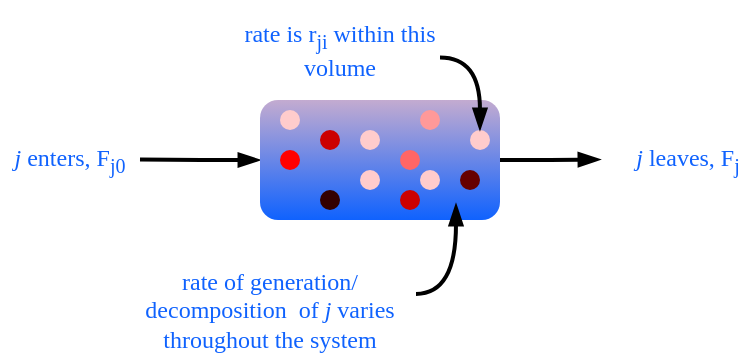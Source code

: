 <mxfile version="23.1.5" type="device">
  <diagram name="Page-1" id="hwJGP-7LeXRfqxVs9OOH">
    <mxGraphModel dx="619" dy="538" grid="1" gridSize="10" guides="1" tooltips="1" connect="1" arrows="1" fold="1" page="1" pageScale="1" pageWidth="827" pageHeight="1169" math="0" shadow="0">
      <root>
        <mxCell id="0" />
        <mxCell id="1" parent="0" />
        <mxCell id="BLTb10yyDf7amz6NVsnA-88" value="" style="group" vertex="1" connectable="0" parent="1">
          <mxGeometry x="50" y="220" width="373.5" height="180" as="geometry" />
        </mxCell>
        <mxCell id="0I1OTFyVBPVYsNICkLVj-6" style="edgeStyle=orthogonalEdgeStyle;rounded=0;orthogonalLoop=1;jettySize=auto;html=1;strokeWidth=2;endArrow=blockThin;endFill=1;exitX=1;exitY=0.5;exitDx=0;exitDy=0;" parent="BLTb10yyDf7amz6NVsnA-88" source="BLTb10yyDf7amz6NVsnA-1" edge="1">
          <mxGeometry relative="1" as="geometry">
            <mxPoint x="300" y="79.75" as="targetPoint" />
            <mxPoint x="250" y="79.75" as="sourcePoint" />
          </mxGeometry>
        </mxCell>
        <mxCell id="0I1OTFyVBPVYsNICkLVj-7" style="edgeStyle=orthogonalEdgeStyle;rounded=0;orthogonalLoop=1;jettySize=auto;html=1;startArrow=blockThin;startFill=1;endArrow=none;endFill=0;strokeWidth=2;exitX=0;exitY=0.5;exitDx=0;exitDy=0;" parent="BLTb10yyDf7amz6NVsnA-88" source="BLTb10yyDf7amz6NVsnA-1" edge="1">
          <mxGeometry relative="1" as="geometry">
            <mxPoint x="70" y="79.8" as="targetPoint" />
            <mxPoint x="130" y="79.8" as="sourcePoint" />
          </mxGeometry>
        </mxCell>
        <mxCell id="0I1OTFyVBPVYsNICkLVj-8" value="&lt;i&gt;j&amp;nbsp;&lt;/i&gt;enters, F&lt;sub&gt;j0&lt;/sub&gt;" style="text;html=1;align=center;verticalAlign=middle;whiteSpace=wrap;rounded=0;fontFamily=IBM Plex sans;fillColor=none;fontColor=#0F62FE;labelBackgroundColor=none;" parent="BLTb10yyDf7amz6NVsnA-88" vertex="1">
          <mxGeometry y="65" width="70" height="30" as="geometry" />
        </mxCell>
        <mxCell id="BLTb10yyDf7amz6NVsnA-1" value="" style="rounded=1;whiteSpace=wrap;html=1;align=center;verticalAlign=middle;fontFamily=IBM Plex sans;fontSize=12;fontColor=#FFFFFF;labelBackgroundColor=none;fillColor=#C3ABD0;gradientColor=#0F62FE;strokeWidth=2;strokeColor=none;" vertex="1" parent="BLTb10yyDf7amz6NVsnA-88">
          <mxGeometry x="130" y="50" width="120" height="60" as="geometry" />
        </mxCell>
        <mxCell id="BLTb10yyDf7amz6NVsnA-4" value="&lt;i&gt;j&lt;/i&gt; leaves, F&lt;sub&gt;j&lt;/sub&gt;" style="text;html=1;align=center;verticalAlign=middle;whiteSpace=wrap;rounded=0;fontFamily=IBM Plex sans;fontSize=12;fontColor=#0F62FE;labelBackgroundColor=none;" vertex="1" parent="BLTb10yyDf7amz6NVsnA-88">
          <mxGeometry x="313.5" y="65" width="60" height="30" as="geometry" />
        </mxCell>
        <mxCell id="BLTb10yyDf7amz6NVsnA-6" value="rate of generation/ decomposition&amp;nbsp; of&amp;nbsp;&lt;i&gt;j&lt;/i&gt;&amp;nbsp;varies throughout the system" style="text;html=1;align=center;verticalAlign=middle;whiteSpace=wrap;rounded=0;fontFamily=IBM Plex sans;fillColor=none;fontColor=#0F62FE;labelBackgroundColor=none;" vertex="1" parent="BLTb10yyDf7amz6NVsnA-88">
          <mxGeometry x="60" y="130" width="150" height="50" as="geometry" />
        </mxCell>
        <mxCell id="BLTb10yyDf7amz6NVsnA-8" value="" style="curved=1;endArrow=blockThin;html=1;rounded=0;strokeColor=default;strokeWidth=2;align=center;verticalAlign=middle;fontFamily=IBM Plex sans;fontSize=12;fontColor=#388ECC;labelBackgroundColor=none;edgeStyle=orthogonalEdgeStyle;exitX=1;exitY=0.25;exitDx=0;exitDy=0;endFill=1;" edge="1" parent="BLTb10yyDf7amz6NVsnA-88">
          <mxGeometry width="50" height="50" relative="1" as="geometry">
            <mxPoint x="208" y="147" as="sourcePoint" />
            <mxPoint x="227.994" y="102" as="targetPoint" />
            <Array as="points">
              <mxPoint x="228" y="147" />
            </Array>
          </mxGeometry>
        </mxCell>
        <mxCell id="BLTb10yyDf7amz6NVsnA-27" value="" style="ellipse;whiteSpace=wrap;html=1;aspect=fixed;rounded=0;align=center;verticalAlign=middle;fontFamily=IBM Plex sans;fontSize=12;fontColor=#388ECC;labelBackgroundColor=none;fillColor=#660000;gradientColor=none;strokeColor=none;" vertex="1" parent="BLTb10yyDf7amz6NVsnA-88">
          <mxGeometry x="230" y="85" width="10" height="10" as="geometry" />
        </mxCell>
        <mxCell id="BLTb10yyDf7amz6NVsnA-28" value="" style="ellipse;whiteSpace=wrap;html=1;aspect=fixed;rounded=0;align=center;verticalAlign=middle;fontFamily=IBM Plex sans;fontSize=12;fontColor=#388ECC;labelBackgroundColor=none;fillColor=#FF0000;gradientColor=none;strokeColor=none;" vertex="1" parent="BLTb10yyDf7amz6NVsnA-88">
          <mxGeometry x="140" y="75" width="10" height="10" as="geometry" />
        </mxCell>
        <mxCell id="BLTb10yyDf7amz6NVsnA-29" value="" style="ellipse;whiteSpace=wrap;html=1;aspect=fixed;rounded=0;align=center;verticalAlign=middle;fontFamily=IBM Plex sans;fontSize=12;fontColor=#388ECC;labelBackgroundColor=none;fillColor=#FFCCCC;gradientColor=none;strokeColor=none;" vertex="1" parent="BLTb10yyDf7amz6NVsnA-88">
          <mxGeometry x="180" y="65" width="10" height="10" as="geometry" />
        </mxCell>
        <mxCell id="BLTb10yyDf7amz6NVsnA-30" value="" style="ellipse;whiteSpace=wrap;html=1;aspect=fixed;rounded=0;align=center;verticalAlign=middle;fontFamily=IBM Plex sans;fontSize=12;fontColor=#388ECC;labelBackgroundColor=none;fillColor=#330000;gradientColor=none;strokeColor=none;" vertex="1" parent="BLTb10yyDf7amz6NVsnA-88">
          <mxGeometry x="160" y="95" width="10" height="10" as="geometry" />
        </mxCell>
        <mxCell id="BLTb10yyDf7amz6NVsnA-31" value="" style="ellipse;whiteSpace=wrap;html=1;aspect=fixed;rounded=0;align=center;verticalAlign=middle;fontFamily=IBM Plex sans;fontSize=12;fontColor=#388ECC;labelBackgroundColor=none;fillColor=#FF9999;gradientColor=none;strokeColor=none;" vertex="1" parent="BLTb10yyDf7amz6NVsnA-88">
          <mxGeometry x="210" y="55" width="10" height="10" as="geometry" />
        </mxCell>
        <mxCell id="BLTb10yyDf7amz6NVsnA-32" value="" style="ellipse;whiteSpace=wrap;html=1;aspect=fixed;rounded=0;align=center;verticalAlign=middle;fontFamily=IBM Plex sans;fontSize=12;fontColor=#388ECC;labelBackgroundColor=none;fillColor=#FFCCCC;gradientColor=none;strokeColor=none;" vertex="1" parent="BLTb10yyDf7amz6NVsnA-88">
          <mxGeometry x="180" y="85" width="10" height="10" as="geometry" />
        </mxCell>
        <mxCell id="BLTb10yyDf7amz6NVsnA-33" value="" style="ellipse;whiteSpace=wrap;html=1;aspect=fixed;rounded=0;align=center;verticalAlign=middle;fontFamily=IBM Plex sans;fontSize=12;fontColor=#388ECC;labelBackgroundColor=none;fillColor=#FF6666;gradientColor=none;strokeColor=none;" vertex="1" parent="BLTb10yyDf7amz6NVsnA-88">
          <mxGeometry x="200" y="75" width="10" height="10" as="geometry" />
        </mxCell>
        <mxCell id="BLTb10yyDf7amz6NVsnA-34" value="" style="ellipse;whiteSpace=wrap;html=1;aspect=fixed;rounded=0;align=center;verticalAlign=middle;fontFamily=IBM Plex sans;fontSize=12;fontColor=#388ECC;labelBackgroundColor=none;fillColor=#CC0000;gradientColor=none;strokeColor=none;" vertex="1" parent="BLTb10yyDf7amz6NVsnA-88">
          <mxGeometry x="160" y="65" width="10" height="10" as="geometry" />
        </mxCell>
        <mxCell id="BLTb10yyDf7amz6NVsnA-35" value="" style="ellipse;whiteSpace=wrap;html=1;aspect=fixed;rounded=0;align=center;verticalAlign=middle;fontFamily=IBM Plex sans;fontSize=12;fontColor=#388ECC;labelBackgroundColor=none;fillColor=#CC0000;gradientColor=none;strokeColor=none;" vertex="1" parent="BLTb10yyDf7amz6NVsnA-88">
          <mxGeometry x="200" y="95" width="10" height="10" as="geometry" />
        </mxCell>
        <mxCell id="BLTb10yyDf7amz6NVsnA-36" value="" style="ellipse;whiteSpace=wrap;html=1;aspect=fixed;rounded=0;align=center;verticalAlign=middle;fontFamily=IBM Plex sans;fontSize=12;fontColor=#388ECC;labelBackgroundColor=none;fillColor=#FFCCCC;gradientColor=none;strokeColor=none;" vertex="1" parent="BLTb10yyDf7amz6NVsnA-88">
          <mxGeometry x="235" y="65" width="10" height="10" as="geometry" />
        </mxCell>
        <mxCell id="BLTb10yyDf7amz6NVsnA-37" value="" style="ellipse;whiteSpace=wrap;html=1;aspect=fixed;rounded=0;align=center;verticalAlign=middle;fontFamily=IBM Plex sans;fontSize=12;fontColor=#388ECC;labelBackgroundColor=none;fillColor=#FFCCCC;gradientColor=none;strokeColor=none;" vertex="1" parent="BLTb10yyDf7amz6NVsnA-88">
          <mxGeometry x="140" y="55" width="10" height="10" as="geometry" />
        </mxCell>
        <mxCell id="BLTb10yyDf7amz6NVsnA-48" value="" style="ellipse;whiteSpace=wrap;html=1;aspect=fixed;rounded=0;align=center;verticalAlign=middle;fontFamily=IBM Plex sans;fontSize=12;fontColor=#388ECC;labelBackgroundColor=none;fillColor=#FFCCCC;gradientColor=none;strokeColor=none;" vertex="1" parent="BLTb10yyDf7amz6NVsnA-88">
          <mxGeometry x="210" y="85" width="10" height="10" as="geometry" />
        </mxCell>
        <mxCell id="BLTb10yyDf7amz6NVsnA-86" value="rate is r&lt;sub&gt;ji&lt;/sub&gt; within this volume" style="text;html=1;align=center;verticalAlign=middle;whiteSpace=wrap;rounded=0;fontFamily=IBM Plex sans;fillColor=none;fontColor=#0F62FE;labelBackgroundColor=none;" vertex="1" parent="BLTb10yyDf7amz6NVsnA-88">
          <mxGeometry x="120" width="100" height="50" as="geometry" />
        </mxCell>
        <mxCell id="BLTb10yyDf7amz6NVsnA-87" value="" style="curved=1;endArrow=blockThin;html=1;rounded=0;strokeColor=default;strokeWidth=2;align=center;verticalAlign=middle;fontFamily=IBM Plex sans;fontSize=12;fontColor=#388ECC;labelBackgroundColor=none;edgeStyle=orthogonalEdgeStyle;endFill=1;entryX=1;entryY=0;entryDx=0;entryDy=0;exitX=1;exitY=0.574;exitDx=0;exitDy=0;exitPerimeter=0;" edge="1" parent="BLTb10yyDf7amz6NVsnA-88" source="BLTb10yyDf7amz6NVsnA-86">
          <mxGeometry width="50" height="50" relative="1" as="geometry">
            <mxPoint x="229.97" y="28.17" as="sourcePoint" />
            <mxPoint x="239.986" y="65.004" as="targetPoint" />
            <Array as="points">
              <mxPoint x="240" y="29" />
            </Array>
          </mxGeometry>
        </mxCell>
      </root>
    </mxGraphModel>
  </diagram>
</mxfile>
